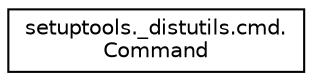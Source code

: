 digraph "Graphical Class Hierarchy"
{
 // LATEX_PDF_SIZE
  edge [fontname="Helvetica",fontsize="10",labelfontname="Helvetica",labelfontsize="10"];
  node [fontname="Helvetica",fontsize="10",shape=record];
  rankdir="LR";
  Node0 [label="setuptools._distutils.cmd.\lCommand",height=0.2,width=0.4,color="black", fillcolor="white", style="filled",URL="$classsetuptools_1_1__distutils_1_1cmd_1_1_command.html",tooltip=" "];
}
